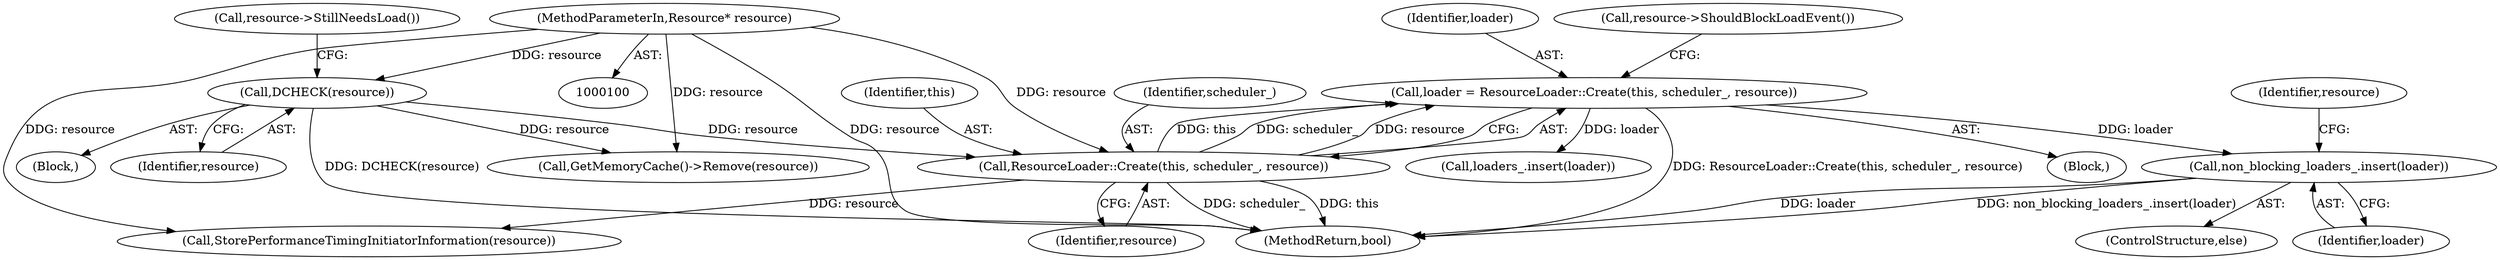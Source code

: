 digraph "0_Chrome_1c40f9042ae2d6ee7483d72998aabb5e73b2ff60_13@pointer" {
"1000159" [label="(Call,non_blocking_loaders_.insert(loader))"];
"1000148" [label="(Call,loader = ResourceLoader::Create(this, scheduler_, resource))"];
"1000150" [label="(Call,ResourceLoader::Create(this, scheduler_, resource))"];
"1000103" [label="(Call,DCHECK(resource))"];
"1000101" [label="(MethodParameterIn,Resource* resource)"];
"1000160" [label="(Identifier,loader)"];
"1000104" [label="(Identifier,resource)"];
"1000150" [label="(Call,ResourceLoader::Create(this, scheduler_, resource))"];
"1000103" [label="(Call,DCHECK(resource))"];
"1000158" [label="(ControlStructure,else)"];
"1000156" [label="(Call,loaders_.insert(loader))"];
"1000161" [label="(Call,StorePerformanceTimingInitiatorInformation(resource))"];
"1000162" [label="(Identifier,resource)"];
"1000155" [label="(Call,resource->ShouldBlockLoadEvent())"];
"1000122" [label="(Call,GetMemoryCache()->Remove(resource))"];
"1000148" [label="(Call,loader = ResourceLoader::Create(this, scheduler_, resource))"];
"1000170" [label="(MethodReturn,bool)"];
"1000159" [label="(Call,non_blocking_loaders_.insert(loader))"];
"1000149" [label="(Identifier,loader)"];
"1000102" [label="(Block,)"];
"1000112" [label="(Block,)"];
"1000153" [label="(Identifier,resource)"];
"1000151" [label="(Identifier,this)"];
"1000101" [label="(MethodParameterIn,Resource* resource)"];
"1000152" [label="(Identifier,scheduler_)"];
"1000106" [label="(Call,resource->StillNeedsLoad())"];
"1000159" -> "1000158"  [label="AST: "];
"1000159" -> "1000160"  [label="CFG: "];
"1000160" -> "1000159"  [label="AST: "];
"1000162" -> "1000159"  [label="CFG: "];
"1000159" -> "1000170"  [label="DDG: loader"];
"1000159" -> "1000170"  [label="DDG: non_blocking_loaders_.insert(loader)"];
"1000148" -> "1000159"  [label="DDG: loader"];
"1000148" -> "1000112"  [label="AST: "];
"1000148" -> "1000150"  [label="CFG: "];
"1000149" -> "1000148"  [label="AST: "];
"1000150" -> "1000148"  [label="AST: "];
"1000155" -> "1000148"  [label="CFG: "];
"1000148" -> "1000170"  [label="DDG: ResourceLoader::Create(this, scheduler_, resource)"];
"1000150" -> "1000148"  [label="DDG: this"];
"1000150" -> "1000148"  [label="DDG: scheduler_"];
"1000150" -> "1000148"  [label="DDG: resource"];
"1000148" -> "1000156"  [label="DDG: loader"];
"1000150" -> "1000153"  [label="CFG: "];
"1000151" -> "1000150"  [label="AST: "];
"1000152" -> "1000150"  [label="AST: "];
"1000153" -> "1000150"  [label="AST: "];
"1000150" -> "1000170"  [label="DDG: this"];
"1000150" -> "1000170"  [label="DDG: scheduler_"];
"1000103" -> "1000150"  [label="DDG: resource"];
"1000101" -> "1000150"  [label="DDG: resource"];
"1000150" -> "1000161"  [label="DDG: resource"];
"1000103" -> "1000102"  [label="AST: "];
"1000103" -> "1000104"  [label="CFG: "];
"1000104" -> "1000103"  [label="AST: "];
"1000106" -> "1000103"  [label="CFG: "];
"1000103" -> "1000170"  [label="DDG: DCHECK(resource)"];
"1000101" -> "1000103"  [label="DDG: resource"];
"1000103" -> "1000122"  [label="DDG: resource"];
"1000101" -> "1000100"  [label="AST: "];
"1000101" -> "1000170"  [label="DDG: resource"];
"1000101" -> "1000122"  [label="DDG: resource"];
"1000101" -> "1000161"  [label="DDG: resource"];
}
